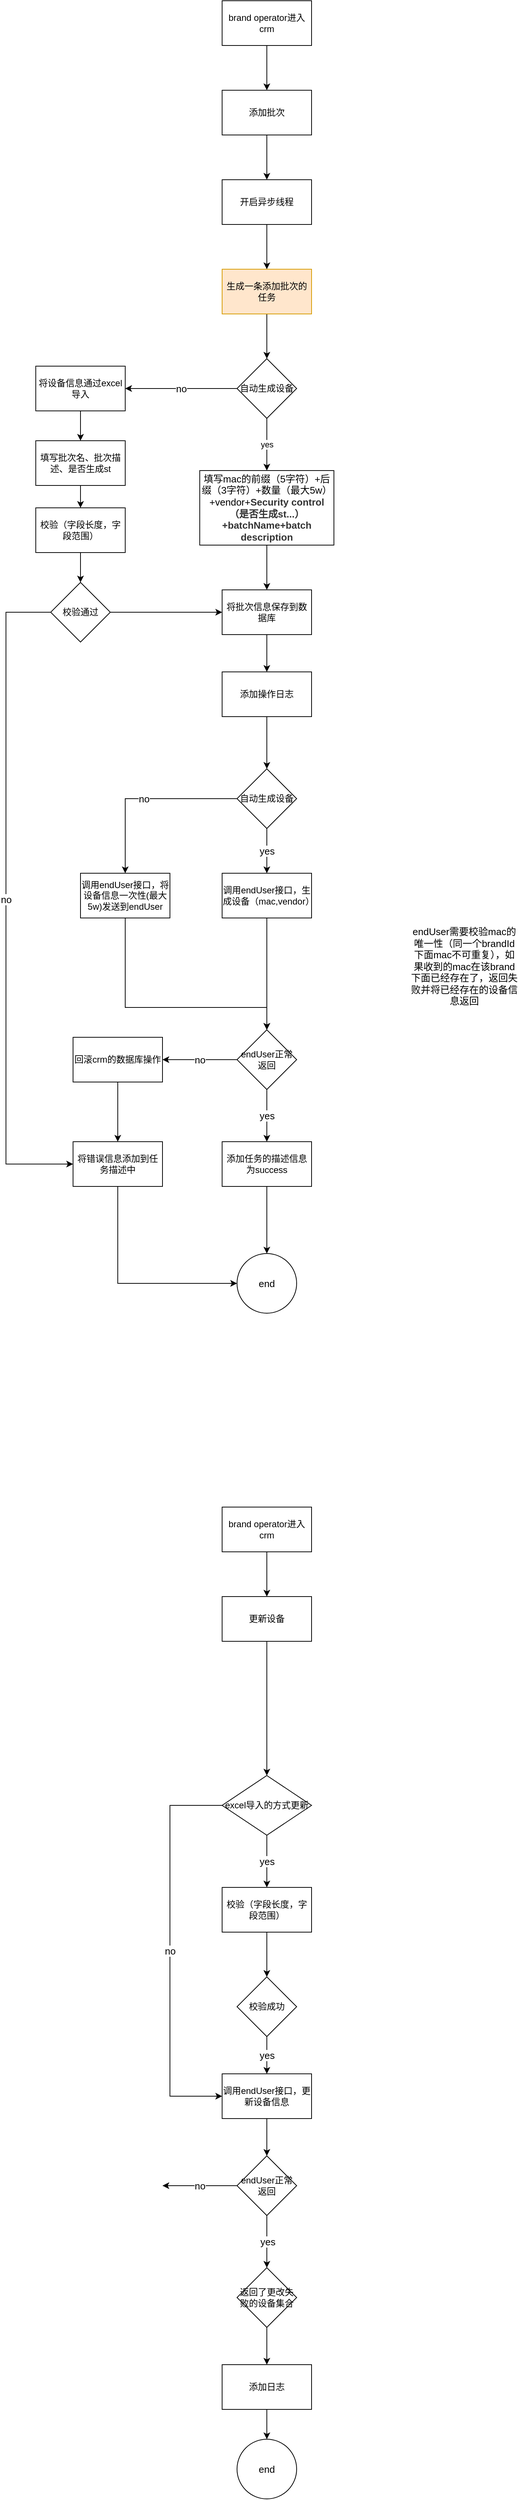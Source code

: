 <mxfile version="20.4.0" type="github">
  <diagram id="p1AXJYc_SpONw6VFGxzo" name="第 1 页">
    <mxGraphModel dx="1422" dy="1931" grid="1" gridSize="10" guides="1" tooltips="1" connect="1" arrows="1" fold="1" page="1" pageScale="1" pageWidth="827" pageHeight="1169" math="0" shadow="0">
      <root>
        <mxCell id="0" />
        <mxCell id="1" parent="0" />
        <mxCell id="GB9RlgLRgatuVVAukmtW-3" value="" style="edgeStyle=orthogonalEdgeStyle;rounded=0;orthogonalLoop=1;jettySize=auto;html=1;" edge="1" parent="1" source="GB9RlgLRgatuVVAukmtW-1" target="GB9RlgLRgatuVVAukmtW-2">
          <mxGeometry relative="1" as="geometry" />
        </mxCell>
        <mxCell id="GB9RlgLRgatuVVAukmtW-1" value="生成一条添加批次的任务" style="rounded=0;whiteSpace=wrap;html=1;fillColor=#FFE6CC;strokeColor=#d79b00;" vertex="1" parent="1">
          <mxGeometry x="320" y="70" width="120" height="60" as="geometry" />
        </mxCell>
        <mxCell id="GB9RlgLRgatuVVAukmtW-5" value="yes" style="edgeStyle=orthogonalEdgeStyle;rounded=0;orthogonalLoop=1;jettySize=auto;html=1;" edge="1" parent="1" source="GB9RlgLRgatuVVAukmtW-2" target="GB9RlgLRgatuVVAukmtW-4">
          <mxGeometry relative="1" as="geometry" />
        </mxCell>
        <mxCell id="GB9RlgLRgatuVVAukmtW-50" value="no" style="edgeStyle=orthogonalEdgeStyle;rounded=0;orthogonalLoop=1;jettySize=auto;html=1;fontSize=13;" edge="1" parent="1" source="GB9RlgLRgatuVVAukmtW-2" target="GB9RlgLRgatuVVAukmtW-49">
          <mxGeometry relative="1" as="geometry" />
        </mxCell>
        <mxCell id="GB9RlgLRgatuVVAukmtW-2" value="自动生成设备" style="rhombus;whiteSpace=wrap;html=1;rounded=0;" vertex="1" parent="1">
          <mxGeometry x="340" y="190" width="80" height="80" as="geometry" />
        </mxCell>
        <mxCell id="GB9RlgLRgatuVVAukmtW-72" value="" style="edgeStyle=orthogonalEdgeStyle;rounded=0;orthogonalLoop=1;jettySize=auto;html=1;fontSize=13;" edge="1" parent="1" source="GB9RlgLRgatuVVAukmtW-4" target="GB9RlgLRgatuVVAukmtW-25">
          <mxGeometry relative="1" as="geometry" />
        </mxCell>
        <mxCell id="GB9RlgLRgatuVVAukmtW-4" value="&lt;font style=&quot;font-size: 13px;&quot;&gt;填写mac的前缀（5字符）+后缀（3字符）+数量（最大5w）+vendor+&lt;span style=&quot;color: rgb(51, 51, 51); font-family: &amp;quot;Arial Negreta&amp;quot;, &amp;quot;Arial Normal&amp;quot;, Arial, sans-serif; font-weight: 700; text-align: left;&quot;&gt;Security control（是否生成st...）+batchName+batch description&lt;/span&gt;&lt;/font&gt;" style="whiteSpace=wrap;html=1;rounded=0;" vertex="1" parent="1">
          <mxGeometry x="290" y="340" width="180" height="100" as="geometry" />
        </mxCell>
        <mxCell id="GB9RlgLRgatuVVAukmtW-21" value="" style="edgeStyle=orthogonalEdgeStyle;rounded=0;orthogonalLoop=1;jettySize=auto;html=1;fontSize=13;" edge="1" parent="1" source="GB9RlgLRgatuVVAukmtW-14" target="GB9RlgLRgatuVVAukmtW-20">
          <mxGeometry relative="1" as="geometry" />
        </mxCell>
        <mxCell id="GB9RlgLRgatuVVAukmtW-14" value="调用endUser接口，生成设备（mac,vendor）" style="whiteSpace=wrap;html=1;rounded=0;" vertex="1" parent="1">
          <mxGeometry x="320" y="880" width="120" height="60" as="geometry" />
        </mxCell>
        <mxCell id="GB9RlgLRgatuVVAukmtW-23" value="yes" style="edgeStyle=orthogonalEdgeStyle;rounded=0;orthogonalLoop=1;jettySize=auto;html=1;fontSize=13;entryX=0.5;entryY=0;entryDx=0;entryDy=0;" edge="1" parent="1" source="GB9RlgLRgatuVVAukmtW-20" target="GB9RlgLRgatuVVAukmtW-39">
          <mxGeometry relative="1" as="geometry">
            <mxPoint x="380" y="1260" as="targetPoint" />
          </mxGeometry>
        </mxCell>
        <mxCell id="GB9RlgLRgatuVVAukmtW-31" value="no" style="edgeStyle=orthogonalEdgeStyle;rounded=0;orthogonalLoop=1;jettySize=auto;html=1;fontSize=13;" edge="1" parent="1" source="GB9RlgLRgatuVVAukmtW-20" target="GB9RlgLRgatuVVAukmtW-30">
          <mxGeometry relative="1" as="geometry" />
        </mxCell>
        <mxCell id="GB9RlgLRgatuVVAukmtW-20" value="endUser正常返回" style="rhombus;whiteSpace=wrap;html=1;rounded=0;" vertex="1" parent="1">
          <mxGeometry x="340" y="1090" width="80" height="80" as="geometry" />
        </mxCell>
        <mxCell id="GB9RlgLRgatuVVAukmtW-24" value="end" style="ellipse;whiteSpace=wrap;html=1;aspect=fixed;fontSize=13;" vertex="1" parent="1">
          <mxGeometry x="340" y="1390" width="80" height="80" as="geometry" />
        </mxCell>
        <mxCell id="GB9RlgLRgatuVVAukmtW-28" value="" style="edgeStyle=orthogonalEdgeStyle;rounded=0;orthogonalLoop=1;jettySize=auto;html=1;fontSize=13;" edge="1" parent="1" source="GB9RlgLRgatuVVAukmtW-25" target="GB9RlgLRgatuVVAukmtW-27">
          <mxGeometry relative="1" as="geometry" />
        </mxCell>
        <mxCell id="GB9RlgLRgatuVVAukmtW-25" value="将批次信息保存到数据库" style="whiteSpace=wrap;html=1;rounded=0;" vertex="1" parent="1">
          <mxGeometry x="320" y="500" width="120" height="60" as="geometry" />
        </mxCell>
        <mxCell id="GB9RlgLRgatuVVAukmtW-74" value="" style="edgeStyle=orthogonalEdgeStyle;rounded=0;orthogonalLoop=1;jettySize=auto;html=1;fontSize=13;" edge="1" parent="1" source="GB9RlgLRgatuVVAukmtW-27" target="GB9RlgLRgatuVVAukmtW-73">
          <mxGeometry relative="1" as="geometry" />
        </mxCell>
        <mxCell id="GB9RlgLRgatuVVAukmtW-27" value="添加操作日志" style="whiteSpace=wrap;html=1;rounded=0;" vertex="1" parent="1">
          <mxGeometry x="320" y="610" width="120" height="60" as="geometry" />
        </mxCell>
        <mxCell id="GB9RlgLRgatuVVAukmtW-34" value="" style="edgeStyle=orthogonalEdgeStyle;rounded=0;orthogonalLoop=1;jettySize=auto;html=1;fontSize=13;" edge="1" parent="1" source="GB9RlgLRgatuVVAukmtW-30" target="GB9RlgLRgatuVVAukmtW-33">
          <mxGeometry relative="1" as="geometry" />
        </mxCell>
        <mxCell id="GB9RlgLRgatuVVAukmtW-30" value="回滚crm的数据库操作" style="whiteSpace=wrap;html=1;rounded=0;" vertex="1" parent="1">
          <mxGeometry x="120" y="1100" width="120" height="60" as="geometry" />
        </mxCell>
        <mxCell id="GB9RlgLRgatuVVAukmtW-41" style="edgeStyle=orthogonalEdgeStyle;rounded=0;orthogonalLoop=1;jettySize=auto;html=1;entryX=0;entryY=0.5;entryDx=0;entryDy=0;fontSize=13;" edge="1" parent="1" source="GB9RlgLRgatuVVAukmtW-33" target="GB9RlgLRgatuVVAukmtW-24">
          <mxGeometry relative="1" as="geometry">
            <Array as="points">
              <mxPoint x="180" y="1430" />
            </Array>
          </mxGeometry>
        </mxCell>
        <mxCell id="GB9RlgLRgatuVVAukmtW-33" value="将错误信息添加到任务描述中" style="whiteSpace=wrap;html=1;rounded=0;" vertex="1" parent="1">
          <mxGeometry x="120" y="1240" width="120" height="60" as="geometry" />
        </mxCell>
        <mxCell id="GB9RlgLRgatuVVAukmtW-59" value="" style="edgeStyle=orthogonalEdgeStyle;rounded=0;orthogonalLoop=1;jettySize=auto;html=1;fontSize=13;" edge="1" parent="1" source="GB9RlgLRgatuVVAukmtW-35" target="GB9RlgLRgatuVVAukmtW-58">
          <mxGeometry relative="1" as="geometry" />
        </mxCell>
        <mxCell id="GB9RlgLRgatuVVAukmtW-35" value="添加批次" style="rounded=0;whiteSpace=wrap;html=1;" vertex="1" parent="1">
          <mxGeometry x="320" y="-170" width="120" height="60" as="geometry" />
        </mxCell>
        <mxCell id="GB9RlgLRgatuVVAukmtW-38" value="" style="edgeStyle=orthogonalEdgeStyle;rounded=0;orthogonalLoop=1;jettySize=auto;html=1;fontSize=13;" edge="1" parent="1" source="GB9RlgLRgatuVVAukmtW-37" target="GB9RlgLRgatuVVAukmtW-35">
          <mxGeometry relative="1" as="geometry" />
        </mxCell>
        <mxCell id="GB9RlgLRgatuVVAukmtW-37" value="brand operator进入crm" style="rounded=0;whiteSpace=wrap;html=1;" vertex="1" parent="1">
          <mxGeometry x="320" y="-290" width="120" height="60" as="geometry" />
        </mxCell>
        <mxCell id="GB9RlgLRgatuVVAukmtW-40" value="" style="edgeStyle=orthogonalEdgeStyle;rounded=0;orthogonalLoop=1;jettySize=auto;html=1;fontSize=13;" edge="1" parent="1" source="GB9RlgLRgatuVVAukmtW-39" target="GB9RlgLRgatuVVAukmtW-24">
          <mxGeometry relative="1" as="geometry" />
        </mxCell>
        <mxCell id="GB9RlgLRgatuVVAukmtW-39" value="添加任务的描述信息为success" style="whiteSpace=wrap;html=1;rounded=0;" vertex="1" parent="1">
          <mxGeometry x="320" y="1240" width="120" height="60" as="geometry" />
        </mxCell>
        <mxCell id="GB9RlgLRgatuVVAukmtW-46" value="endUser需要校验mac的唯一性（同一个brandId下面mac不可重复），如果收到的mac在该brand下面已经存在了，返回失败并将已经存在的设备信息返回" style="text;html=1;strokeColor=none;fillColor=none;align=center;verticalAlign=middle;whiteSpace=wrap;rounded=0;fontSize=13;" vertex="1" parent="1">
          <mxGeometry x="570" y="940" width="150" height="130" as="geometry" />
        </mxCell>
        <mxCell id="GB9RlgLRgatuVVAukmtW-77" value="" style="edgeStyle=orthogonalEdgeStyle;rounded=0;orthogonalLoop=1;jettySize=auto;html=1;fontSize=13;" edge="1" parent="1" source="GB9RlgLRgatuVVAukmtW-49" target="GB9RlgLRgatuVVAukmtW-76">
          <mxGeometry relative="1" as="geometry" />
        </mxCell>
        <mxCell id="GB9RlgLRgatuVVAukmtW-49" value="将设备信息通过excel导入" style="whiteSpace=wrap;html=1;rounded=0;" vertex="1" parent="1">
          <mxGeometry x="70" y="200" width="120" height="60" as="geometry" />
        </mxCell>
        <mxCell id="GB9RlgLRgatuVVAukmtW-54" value="" style="edgeStyle=orthogonalEdgeStyle;rounded=0;orthogonalLoop=1;jettySize=auto;html=1;fontSize=13;" edge="1" parent="1" source="GB9RlgLRgatuVVAukmtW-51" target="GB9RlgLRgatuVVAukmtW-53">
          <mxGeometry relative="1" as="geometry" />
        </mxCell>
        <mxCell id="GB9RlgLRgatuVVAukmtW-51" value="校验（字段长度，字段范围）" style="whiteSpace=wrap;html=1;rounded=0;" vertex="1" parent="1">
          <mxGeometry x="70" y="390" width="120" height="60" as="geometry" />
        </mxCell>
        <mxCell id="GB9RlgLRgatuVVAukmtW-56" value="no" style="edgeStyle=orthogonalEdgeStyle;rounded=0;orthogonalLoop=1;jettySize=auto;html=1;fontSize=13;entryX=0;entryY=0.5;entryDx=0;entryDy=0;" edge="1" parent="1" source="GB9RlgLRgatuVVAukmtW-53" target="GB9RlgLRgatuVVAukmtW-33">
          <mxGeometry relative="1" as="geometry">
            <mxPoint x="340" y="1620" as="targetPoint" />
            <Array as="points">
              <mxPoint x="30" y="530" />
              <mxPoint x="30" y="1270" />
            </Array>
          </mxGeometry>
        </mxCell>
        <mxCell id="GB9RlgLRgatuVVAukmtW-75" style="edgeStyle=orthogonalEdgeStyle;rounded=0;orthogonalLoop=1;jettySize=auto;html=1;exitX=1;exitY=0.5;exitDx=0;exitDy=0;entryX=0;entryY=0.5;entryDx=0;entryDy=0;fontSize=13;" edge="1" parent="1" source="GB9RlgLRgatuVVAukmtW-53" target="GB9RlgLRgatuVVAukmtW-25">
          <mxGeometry relative="1" as="geometry" />
        </mxCell>
        <mxCell id="GB9RlgLRgatuVVAukmtW-53" value="校验通过" style="rhombus;whiteSpace=wrap;html=1;rounded=0;" vertex="1" parent="1">
          <mxGeometry x="90" y="490" width="80" height="80" as="geometry" />
        </mxCell>
        <mxCell id="GB9RlgLRgatuVVAukmtW-60" value="" style="edgeStyle=orthogonalEdgeStyle;rounded=0;orthogonalLoop=1;jettySize=auto;html=1;fontSize=13;" edge="1" parent="1" source="GB9RlgLRgatuVVAukmtW-58" target="GB9RlgLRgatuVVAukmtW-1">
          <mxGeometry relative="1" as="geometry" />
        </mxCell>
        <mxCell id="GB9RlgLRgatuVVAukmtW-58" value="开启异步线程" style="rounded=0;whiteSpace=wrap;html=1;" vertex="1" parent="1">
          <mxGeometry x="320" y="-50" width="120" height="60" as="geometry" />
        </mxCell>
        <mxCell id="GB9RlgLRgatuVVAukmtW-80" value="no" style="edgeStyle=orthogonalEdgeStyle;rounded=0;orthogonalLoop=1;jettySize=auto;html=1;entryX=0.5;entryY=0;entryDx=0;entryDy=0;fontSize=13;" edge="1" parent="1" source="GB9RlgLRgatuVVAukmtW-73" target="GB9RlgLRgatuVVAukmtW-79">
          <mxGeometry relative="1" as="geometry" />
        </mxCell>
        <mxCell id="GB9RlgLRgatuVVAukmtW-81" value="yes" style="edgeStyle=orthogonalEdgeStyle;rounded=0;orthogonalLoop=1;jettySize=auto;html=1;fontSize=13;" edge="1" parent="1" source="GB9RlgLRgatuVVAukmtW-73" target="GB9RlgLRgatuVVAukmtW-14">
          <mxGeometry relative="1" as="geometry" />
        </mxCell>
        <mxCell id="GB9RlgLRgatuVVAukmtW-73" value="自动生成设备" style="rhombus;whiteSpace=wrap;html=1;rounded=0;" vertex="1" parent="1">
          <mxGeometry x="340" y="740" width="80" height="80" as="geometry" />
        </mxCell>
        <mxCell id="GB9RlgLRgatuVVAukmtW-78" value="" style="edgeStyle=orthogonalEdgeStyle;rounded=0;orthogonalLoop=1;jettySize=auto;html=1;fontSize=13;" edge="1" parent="1" source="GB9RlgLRgatuVVAukmtW-76" target="GB9RlgLRgatuVVAukmtW-51">
          <mxGeometry relative="1" as="geometry" />
        </mxCell>
        <mxCell id="GB9RlgLRgatuVVAukmtW-76" value="填写批次名、批次描述、是否生成st" style="whiteSpace=wrap;html=1;rounded=0;" vertex="1" parent="1">
          <mxGeometry x="70" y="300" width="120" height="60" as="geometry" />
        </mxCell>
        <mxCell id="GB9RlgLRgatuVVAukmtW-82" style="edgeStyle=orthogonalEdgeStyle;rounded=0;orthogonalLoop=1;jettySize=auto;html=1;entryX=0.5;entryY=0;entryDx=0;entryDy=0;fontSize=13;" edge="1" parent="1" source="GB9RlgLRgatuVVAukmtW-79" target="GB9RlgLRgatuVVAukmtW-20">
          <mxGeometry relative="1" as="geometry">
            <Array as="points">
              <mxPoint x="190" y="1060" />
              <mxPoint x="380" y="1060" />
            </Array>
          </mxGeometry>
        </mxCell>
        <mxCell id="GB9RlgLRgatuVVAukmtW-79" value="调用endUser接口，将设备信息一次性(最大5w)发送到endUser" style="whiteSpace=wrap;html=1;rounded=0;" vertex="1" parent="1">
          <mxGeometry x="130" y="880" width="120" height="60" as="geometry" />
        </mxCell>
        <mxCell id="GB9RlgLRgatuVVAukmtW-99" value="" style="edgeStyle=orthogonalEdgeStyle;rounded=0;orthogonalLoop=1;jettySize=auto;html=1;fontSize=13;entryX=0.5;entryY=0;entryDx=0;entryDy=0;" edge="1" parent="1" source="GB9RlgLRgatuVVAukmtW-84" target="GB9RlgLRgatuVVAukmtW-87">
          <mxGeometry relative="1" as="geometry">
            <mxPoint x="380" y="1960" as="targetPoint" />
          </mxGeometry>
        </mxCell>
        <mxCell id="GB9RlgLRgatuVVAukmtW-84" value="更新设备" style="rounded=0;whiteSpace=wrap;html=1;" vertex="1" parent="1">
          <mxGeometry x="320" y="1850" width="120" height="60" as="geometry" />
        </mxCell>
        <mxCell id="GB9RlgLRgatuVVAukmtW-85" value="" style="edgeStyle=orthogonalEdgeStyle;rounded=0;orthogonalLoop=1;jettySize=auto;html=1;fontSize=13;" edge="1" parent="1" source="GB9RlgLRgatuVVAukmtW-86" target="GB9RlgLRgatuVVAukmtW-84">
          <mxGeometry relative="1" as="geometry" />
        </mxCell>
        <mxCell id="GB9RlgLRgatuVVAukmtW-86" value="brand operator进入crm" style="rounded=0;whiteSpace=wrap;html=1;" vertex="1" parent="1">
          <mxGeometry x="320" y="1730" width="120" height="60" as="geometry" />
        </mxCell>
        <mxCell id="GB9RlgLRgatuVVAukmtW-90" value="yes" style="edgeStyle=orthogonalEdgeStyle;rounded=0;orthogonalLoop=1;jettySize=auto;html=1;fontSize=13;" edge="1" parent="1" source="GB9RlgLRgatuVVAukmtW-87" target="GB9RlgLRgatuVVAukmtW-89">
          <mxGeometry relative="1" as="geometry" />
        </mxCell>
        <mxCell id="GB9RlgLRgatuVVAukmtW-96" value="no" style="edgeStyle=orthogonalEdgeStyle;rounded=0;orthogonalLoop=1;jettySize=auto;html=1;entryX=0;entryY=0.5;entryDx=0;entryDy=0;fontSize=13;" edge="1" parent="1" source="GB9RlgLRgatuVVAukmtW-87" target="GB9RlgLRgatuVVAukmtW-93">
          <mxGeometry relative="1" as="geometry">
            <Array as="points">
              <mxPoint x="250" y="2130" />
              <mxPoint x="250" y="2520" />
            </Array>
          </mxGeometry>
        </mxCell>
        <mxCell id="GB9RlgLRgatuVVAukmtW-87" value="excel导入的方式更新" style="rhombus;whiteSpace=wrap;html=1;rounded=0;" vertex="1" parent="1">
          <mxGeometry x="320" y="2090" width="120" height="80" as="geometry" />
        </mxCell>
        <mxCell id="GB9RlgLRgatuVVAukmtW-92" value="" style="edgeStyle=orthogonalEdgeStyle;rounded=0;orthogonalLoop=1;jettySize=auto;html=1;fontSize=13;" edge="1" parent="1" source="GB9RlgLRgatuVVAukmtW-89" target="GB9RlgLRgatuVVAukmtW-91">
          <mxGeometry relative="1" as="geometry" />
        </mxCell>
        <mxCell id="GB9RlgLRgatuVVAukmtW-89" value="校验（字段长度，字段范围）" style="whiteSpace=wrap;html=1;rounded=0;" vertex="1" parent="1">
          <mxGeometry x="320" y="2240" width="120" height="60" as="geometry" />
        </mxCell>
        <mxCell id="GB9RlgLRgatuVVAukmtW-94" value="yes" style="edgeStyle=orthogonalEdgeStyle;rounded=0;orthogonalLoop=1;jettySize=auto;html=1;fontSize=13;" edge="1" parent="1" source="GB9RlgLRgatuVVAukmtW-91" target="GB9RlgLRgatuVVAukmtW-93">
          <mxGeometry relative="1" as="geometry" />
        </mxCell>
        <mxCell id="GB9RlgLRgatuVVAukmtW-91" value="校验成功" style="rhombus;whiteSpace=wrap;html=1;rounded=0;" vertex="1" parent="1">
          <mxGeometry x="340" y="2360" width="80" height="80" as="geometry" />
        </mxCell>
        <mxCell id="GB9RlgLRgatuVVAukmtW-93" value="调用endUser接口，更新设备信息" style="whiteSpace=wrap;html=1;rounded=0;" vertex="1" parent="1">
          <mxGeometry x="320" y="2490" width="120" height="60" as="geometry" />
        </mxCell>
        <mxCell id="GB9RlgLRgatuVVAukmtW-111" value="" style="edgeStyle=orthogonalEdgeStyle;rounded=0;orthogonalLoop=1;jettySize=auto;html=1;fontSize=13;" edge="1" parent="1" source="GB9RlgLRgatuVVAukmtW-97" target="GB9RlgLRgatuVVAukmtW-103">
          <mxGeometry relative="1" as="geometry" />
        </mxCell>
        <mxCell id="GB9RlgLRgatuVVAukmtW-97" value="调用endUser接口，更新设备信息" style="whiteSpace=wrap;html=1;rounded=0;" vertex="1" parent="1">
          <mxGeometry x="320" y="2490" width="120" height="60" as="geometry" />
        </mxCell>
        <mxCell id="GB9RlgLRgatuVVAukmtW-101" value="yes" style="edgeStyle=orthogonalEdgeStyle;rounded=0;orthogonalLoop=1;jettySize=auto;html=1;fontSize=13;entryX=0.5;entryY=0;entryDx=0;entryDy=0;" edge="1" parent="1" source="GB9RlgLRgatuVVAukmtW-103">
          <mxGeometry relative="1" as="geometry">
            <mxPoint x="380" y="2750" as="targetPoint" />
          </mxGeometry>
        </mxCell>
        <mxCell id="GB9RlgLRgatuVVAukmtW-102" value="no" style="edgeStyle=orthogonalEdgeStyle;rounded=0;orthogonalLoop=1;jettySize=auto;html=1;fontSize=13;" edge="1" parent="1" source="GB9RlgLRgatuVVAukmtW-103">
          <mxGeometry relative="1" as="geometry">
            <mxPoint x="240" y="2640" as="targetPoint" />
          </mxGeometry>
        </mxCell>
        <mxCell id="GB9RlgLRgatuVVAukmtW-103" value="endUser正常返回" style="rhombus;whiteSpace=wrap;html=1;rounded=0;" vertex="1" parent="1">
          <mxGeometry x="340" y="2600" width="80" height="80" as="geometry" />
        </mxCell>
        <mxCell id="GB9RlgLRgatuVVAukmtW-104" value="end" style="ellipse;whiteSpace=wrap;html=1;aspect=fixed;fontSize=13;" vertex="1" parent="1">
          <mxGeometry x="340" y="2980" width="80" height="80" as="geometry" />
        </mxCell>
        <mxCell id="GB9RlgLRgatuVVAukmtW-114" value="" style="edgeStyle=orthogonalEdgeStyle;rounded=0;orthogonalLoop=1;jettySize=auto;html=1;fontSize=13;" edge="1" parent="1" source="GB9RlgLRgatuVVAukmtW-112" target="GB9RlgLRgatuVVAukmtW-113">
          <mxGeometry relative="1" as="geometry" />
        </mxCell>
        <mxCell id="GB9RlgLRgatuVVAukmtW-112" value="返回了更改失败的设备集合" style="rhombus;whiteSpace=wrap;html=1;rounded=0;" vertex="1" parent="1">
          <mxGeometry x="340" y="2750" width="80" height="80" as="geometry" />
        </mxCell>
        <mxCell id="GB9RlgLRgatuVVAukmtW-115" value="" style="edgeStyle=orthogonalEdgeStyle;rounded=0;orthogonalLoop=1;jettySize=auto;html=1;fontSize=13;" edge="1" parent="1" source="GB9RlgLRgatuVVAukmtW-113" target="GB9RlgLRgatuVVAukmtW-104">
          <mxGeometry relative="1" as="geometry" />
        </mxCell>
        <mxCell id="GB9RlgLRgatuVVAukmtW-113" value="添加日志" style="whiteSpace=wrap;html=1;rounded=0;" vertex="1" parent="1">
          <mxGeometry x="320" y="2880" width="120" height="60" as="geometry" />
        </mxCell>
      </root>
    </mxGraphModel>
  </diagram>
</mxfile>
